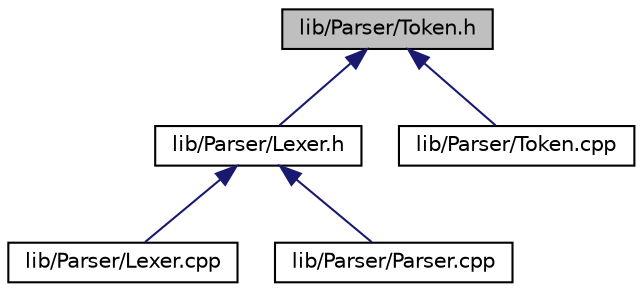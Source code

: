 digraph "lib/Parser/Token.h"
{
  bgcolor="transparent";
  edge [fontname="Helvetica",fontsize="10",labelfontname="Helvetica",labelfontsize="10"];
  node [fontname="Helvetica",fontsize="10",shape=record];
  Node7 [label="lib/Parser/Token.h",height=0.2,width=0.4,color="black", fillcolor="grey75", style="filled", fontcolor="black"];
  Node7 -> Node8 [dir="back",color="midnightblue",fontsize="10",style="solid",fontname="Helvetica"];
  Node8 [label="lib/Parser/Lexer.h",height=0.2,width=0.4,color="black",URL="$Lexer_8h.html"];
  Node8 -> Node9 [dir="back",color="midnightblue",fontsize="10",style="solid",fontname="Helvetica"];
  Node9 [label="lib/Parser/Lexer.cpp",height=0.2,width=0.4,color="black",URL="$Lexer_8cpp.html"];
  Node8 -> Node10 [dir="back",color="midnightblue",fontsize="10",style="solid",fontname="Helvetica"];
  Node10 [label="lib/Parser/Parser.cpp",height=0.2,width=0.4,color="black",URL="$Parser_8cpp.html"];
  Node7 -> Node11 [dir="back",color="midnightblue",fontsize="10",style="solid",fontname="Helvetica"];
  Node11 [label="lib/Parser/Token.cpp",height=0.2,width=0.4,color="black",URL="$Token_8cpp.html"];
}
